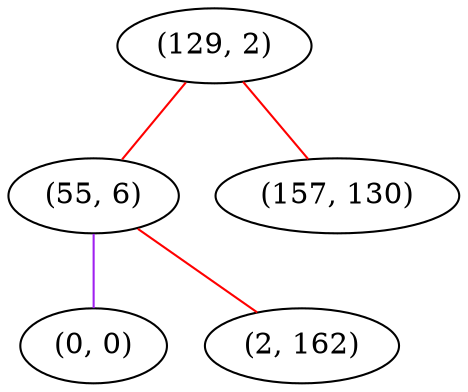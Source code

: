 graph "" {
"(129, 2)";
"(55, 6)";
"(0, 0)";
"(157, 130)";
"(2, 162)";
"(129, 2)" -- "(55, 6)"  [color=red, key=0, weight=1];
"(129, 2)" -- "(157, 130)"  [color=red, key=0, weight=1];
"(55, 6)" -- "(0, 0)"  [color=purple, key=0, weight=4];
"(55, 6)" -- "(2, 162)"  [color=red, key=0, weight=1];
}

